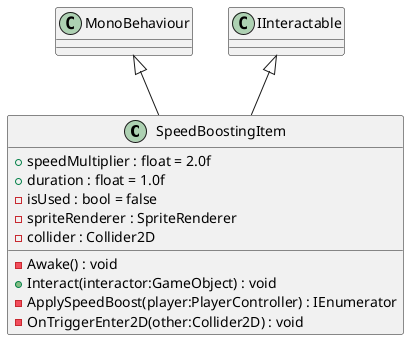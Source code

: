 @startuml
class SpeedBoostingItem {
    + speedMultiplier : float = 2.0f
    + duration : float = 1.0f
    - isUsed : bool = false
    - spriteRenderer : SpriteRenderer
    - collider : Collider2D
    - Awake() : void
    + Interact(interactor:GameObject) : void
    - ApplySpeedBoost(player:PlayerController) : IEnumerator
    - OnTriggerEnter2D(other:Collider2D) : void
}
MonoBehaviour <|-- SpeedBoostingItem
IInteractable <|-- SpeedBoostingItem
@enduml
